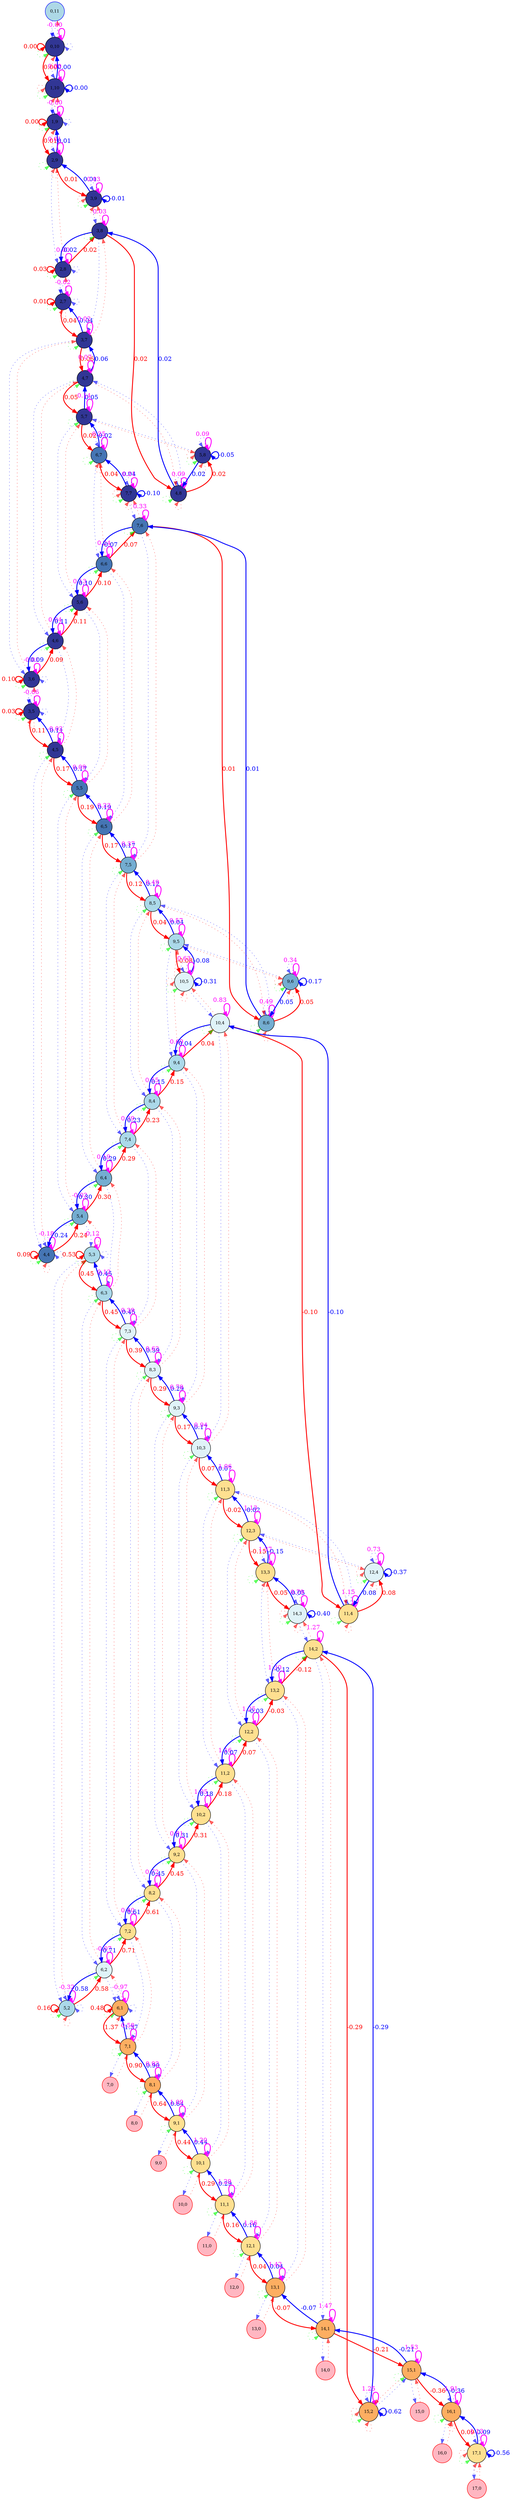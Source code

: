 digraph {
	splines=true
	"0,11" [label="0,11" color=blue fillcolor=lightblue fontsize=10 pos="0,11!" shape=circle style=filled]
	"0,10" [label="0,10" color=black colorscheme=rdylbu10 fillcolor=10 fontsize=10 pos="0,10!" shape=circle style=filled]
	"1,10" [label="1,10" color=black colorscheme=rdylbu10 fillcolor=10 fontsize=10 pos="1,10!" shape=circle style=filled]
	"1,9" [label="1,9" color=black colorscheme=rdylbu10 fillcolor=10 fontsize=10 pos="1,9!" shape=circle style=filled]
	"2,9" [label="2,9" color=black colorscheme=rdylbu10 fillcolor=10 fontsize=10 pos="2,9!" shape=circle style=filled]
	"2,8" [label="2,8" color=black colorscheme=rdylbu10 fillcolor=10 fontsize=10 pos="2,8!" shape=circle style=filled]
	"2,7" [label="2,7" color=black colorscheme=rdylbu10 fillcolor=10 fontsize=10 pos="2,7!" shape=circle style=filled]
	"3,9" [label="3,9" color=black colorscheme=rdylbu10 fillcolor=10 fontsize=10 pos="3,9!" shape=circle style=filled]
	"3,8" [label="3,8" color=black colorscheme=rdylbu10 fillcolor=10 fontsize=10 pos="3,8!" shape=circle style=filled]
	"3,7" [label="3,7" color=black colorscheme=rdylbu10 fillcolor=10 fontsize=10 pos="3,7!" shape=circle style=filled]
	"3,6" [label="3,6" color=black colorscheme=rdylbu10 fillcolor=10 fontsize=10 pos="3,6!" shape=circle style=filled]
	"3,5" [label="3,5" color=black colorscheme=rdylbu10 fillcolor=10 fontsize=10 pos="3,5!" shape=circle style=filled]
	"4,8" [label="4,8" color=black colorscheme=rdylbu10 fillcolor=10 fontsize=10 pos="4,8!" shape=circle style=filled]
	"4,7" [label="4,7" color=black colorscheme=rdylbu10 fillcolor=10 fontsize=10 pos="4,7!" shape=circle style=filled]
	"4,6" [label="4,6" color=black colorscheme=rdylbu10 fillcolor=10 fontsize=10 pos="4,6!" shape=circle style=filled]
	"4,5" [label="4,5" color=black colorscheme=rdylbu10 fillcolor=10 fontsize=10 pos="4,5!" shape=circle style=filled]
	"4,4" [label="4,4" color=black colorscheme=rdylbu10 fillcolor=9 fontsize=10 pos="4,4!" shape=circle style=filled]
	"5,8" [label="5,8" color=black colorscheme=rdylbu10 fillcolor=10 fontsize=10 pos="5,8!" shape=circle style=filled]
	"5,7" [label="5,7" color=black colorscheme=rdylbu10 fillcolor=10 fontsize=10 pos="5,7!" shape=circle style=filled]
	"5,6" [label="5,6" color=black colorscheme=rdylbu10 fillcolor=10 fontsize=10 pos="5,6!" shape=circle style=filled]
	"5,5" [label="5,5" color=black colorscheme=rdylbu10 fillcolor=9 fontsize=10 pos="5,5!" shape=circle style=filled]
	"5,4" [label="5,4" color=black colorscheme=rdylbu10 fillcolor=8 fontsize=10 pos="5,4!" shape=circle style=filled]
	"5,3" [label="5,3" color=black colorscheme=rdylbu10 fillcolor=7 fontsize=10 pos="5,3!" shape=circle style=filled]
	"5,2" [label="5,2" color=black colorscheme=rdylbu10 fillcolor=7 fontsize=10 pos="5,2!" shape=circle style=filled]
	"6,7" [label="6,7" color=black colorscheme=rdylbu10 fillcolor=9 fontsize=10 pos="6,7!" shape=circle style=filled]
	"6,6" [label="6,6" color=black colorscheme=rdylbu10 fillcolor=9 fontsize=10 pos="6,6!" shape=circle style=filled]
	"6,5" [label="6,5" color=black colorscheme=rdylbu10 fillcolor=9 fontsize=10 pos="6,5!" shape=circle style=filled]
	"6,4" [label="6,4" color=black colorscheme=rdylbu10 fillcolor=8 fontsize=10 pos="6,4!" shape=circle style=filled]
	"6,3" [label="6,3" color=black colorscheme=rdylbu10 fillcolor=7 fontsize=10 pos="6,3!" shape=circle style=filled]
	"6,2" [label="6,2" color=black colorscheme=rdylbu10 fillcolor=6 fontsize=10 pos="6,2!" shape=circle style=filled]
	"6,1" [label="6,1" color=black colorscheme=rdylbu10 fillcolor=4 fontsize=10 pos="6,1!" shape=circle style=filled]
	"7,7" [label="7,7" color=black colorscheme=rdylbu10 fillcolor=10 fontsize=10 pos="7,7!" shape=circle style=filled]
	"7,6" [label="7,6" color=black colorscheme=rdylbu10 fillcolor=9 fontsize=10 pos="7,6!" shape=circle style=filled]
	"7,5" [label="7,5" color=black colorscheme=rdylbu10 fillcolor=8 fontsize=10 pos="7,5!" shape=circle style=filled]
	"7,4" [label="7,4" color=black colorscheme=rdylbu10 fillcolor=7 fontsize=10 pos="7,4!" shape=circle style=filled]
	"7,3" [label="7,3" color=black colorscheme=rdylbu10 fillcolor=6 fontsize=10 pos="7,3!" shape=circle style=filled]
	"7,2" [label="7,2" color=black colorscheme=rdylbu10 fillcolor=5 fontsize=10 pos="7,2!" shape=circle style=filled]
	"7,1" [label="7,1" color=black colorscheme=rdylbu10 fillcolor=4 fontsize=10 pos="7,1!" shape=circle style=filled]
	"7,0" [label="7,0" color=red fillcolor=lightpink fontsize=10 pos="7,0!" shape=circle style=filled]
	"8,6" [label="8,6" color=black colorscheme=rdylbu10 fillcolor=8 fontsize=10 pos="8,6!" shape=circle style=filled]
	"8,5" [label="8,5" color=black colorscheme=rdylbu10 fillcolor=7 fontsize=10 pos="8,5!" shape=circle style=filled]
	"8,4" [label="8,4" color=black colorscheme=rdylbu10 fillcolor=7 fontsize=10 pos="8,4!" shape=circle style=filled]
	"8,3" [label="8,3" color=black colorscheme=rdylbu10 fillcolor=6 fontsize=10 pos="8,3!" shape=circle style=filled]
	"8,2" [label="8,2" color=black colorscheme=rdylbu10 fillcolor=5 fontsize=10 pos="8,2!" shape=circle style=filled]
	"8,1" [label="8,1" color=black colorscheme=rdylbu10 fillcolor=4 fontsize=10 pos="8,1!" shape=circle style=filled]
	"8,0" [label="8,0" color=red fillcolor=lightpink fontsize=10 pos="8,0!" shape=circle style=filled]
	"9,6" [label="9,6" color=black colorscheme=rdylbu10 fillcolor=8 fontsize=10 pos="9,6!" shape=circle style=filled]
	"9,5" [label="9,5" color=black colorscheme=rdylbu10 fillcolor=7 fontsize=10 pos="9,5!" shape=circle style=filled]
	"9,4" [label="9,4" color=black colorscheme=rdylbu10 fillcolor=7 fontsize=10 pos="9,4!" shape=circle style=filled]
	"9,3" [label="9,3" color=black colorscheme=rdylbu10 fillcolor=6 fontsize=10 pos="9,3!" shape=circle style=filled]
	"9,2" [label="9,2" color=black colorscheme=rdylbu10 fillcolor=5 fontsize=10 pos="9,2!" shape=circle style=filled]
	"9,1" [label="9,1" color=black colorscheme=rdylbu10 fillcolor=5 fontsize=10 pos="9,1!" shape=circle style=filled]
	"9,0" [label="9,0" color=red fillcolor=lightpink fontsize=10 pos="9,0!" shape=circle style=filled]
	"10,5" [label="10,5" color=black colorscheme=rdylbu10 fillcolor=6 fontsize=10 pos="10,5!" shape=circle style=filled]
	"10,4" [label="10,4" color=black colorscheme=rdylbu10 fillcolor=6 fontsize=10 pos="10,4!" shape=circle style=filled]
	"10,3" [label="10,3" color=black colorscheme=rdylbu10 fillcolor=6 fontsize=10 pos="10,3!" shape=circle style=filled]
	"10,2" [label="10,2" color=black colorscheme=rdylbu10 fillcolor=5 fontsize=10 pos="10,2!" shape=circle style=filled]
	"10,1" [label="10,1" color=black colorscheme=rdylbu10 fillcolor=5 fontsize=10 pos="10,1!" shape=circle style=filled]
	"10,0" [label="10,0" color=red fillcolor=lightpink fontsize=10 pos="10,0!" shape=circle style=filled]
	"11,4" [label="11,4" color=black colorscheme=rdylbu10 fillcolor=5 fontsize=10 pos="11,4!" shape=circle style=filled]
	"11,3" [label="11,3" color=black colorscheme=rdylbu10 fillcolor=5 fontsize=10 pos="11,3!" shape=circle style=filled]
	"11,2" [label="11,2" color=black colorscheme=rdylbu10 fillcolor=5 fontsize=10 pos="11,2!" shape=circle style=filled]
	"11,1" [label="11,1" color=black colorscheme=rdylbu10 fillcolor=5 fontsize=10 pos="11,1!" shape=circle style=filled]
	"11,0" [label="11,0" color=red fillcolor=lightpink fontsize=10 pos="11,0!" shape=circle style=filled]
	"12,4" [label="12,4" color=black colorscheme=rdylbu10 fillcolor=6 fontsize=10 pos="12,4!" shape=circle style=filled]
	"12,3" [label="12,3" color=black colorscheme=rdylbu10 fillcolor=5 fontsize=10 pos="12,3!" shape=circle style=filled]
	"12,2" [label="12,2" color=black colorscheme=rdylbu10 fillcolor=5 fontsize=10 pos="12,2!" shape=circle style=filled]
	"12,1" [label="12,1" color=black colorscheme=rdylbu10 fillcolor=5 fontsize=10 pos="12,1!" shape=circle style=filled]
	"12,0" [label="12,0" color=red fillcolor=lightpink fontsize=10 pos="12,0!" shape=circle style=filled]
	"13,3" [label="13,3" color=black colorscheme=rdylbu10 fillcolor=5 fontsize=10 pos="13,3!" shape=circle style=filled]
	"13,2" [label="13,2" color=black colorscheme=rdylbu10 fillcolor=5 fontsize=10 pos="13,2!" shape=circle style=filled]
	"13,1" [label="13,1" color=black colorscheme=rdylbu10 fillcolor=4 fontsize=10 pos="13,1!" shape=circle style=filled]
	"13,0" [label="13,0" color=red fillcolor=lightpink fontsize=10 pos="13,0!" shape=circle style=filled]
	"14,3" [label="14,3" color=black colorscheme=rdylbu10 fillcolor=6 fontsize=10 pos="14,3!" shape=circle style=filled]
	"14,2" [label="14,2" color=black colorscheme=rdylbu10 fillcolor=5 fontsize=10 pos="14,2!" shape=circle style=filled]
	"14,1" [label="14,1" color=black colorscheme=rdylbu10 fillcolor=4 fontsize=10 pos="14,1!" shape=circle style=filled]
	"14,0" [label="14,0" color=red fillcolor=lightpink fontsize=10 pos="14,0!" shape=circle style=filled]
	"15,2" [label="15,2" color=black colorscheme=rdylbu10 fillcolor=4 fontsize=10 pos="15,2!" shape=circle style=filled]
	"15,1" [label="15,1" color=black colorscheme=rdylbu10 fillcolor=4 fontsize=10 pos="15,1!" shape=circle style=filled]
	"15,0" [label="15,0" color=red fillcolor=lightpink fontsize=10 pos="15,0!" shape=circle style=filled]
	"16,1" [label="16,1" color=black colorscheme=rdylbu10 fillcolor=4 fontsize=10 pos="16,1!" shape=circle style=filled]
	"16,0" [label="16,0" color=red fillcolor=lightpink fontsize=10 pos="16,0!" shape=circle style=filled]
	"17,1" [label="17,1" color=black colorscheme=rdylbu10 fillcolor=5 fontsize=10 pos="17,1!" shape=circle style=filled]
	"17,0" [label="17,0" color=red fillcolor=lightpink fontsize=10 pos="17,0!" shape=circle style=filled]
	"0,11" -> "0,10" [label="" color="#0000ff99" fontcolor="#0000ff99" style=dotted]
	"0,10" -> "0,11" [label="" color="#ff000099" fontcolor="#ff000099" style=dotted]
	"0,10" -> "0,10" [label=-0.00 color="#ff00ff" fontcolor="#ff00ff" headport=ne penwidth=2 style=solid tailport=ne]
	"0,10" -> "0,10" [label="" color="#00ff0099" fontcolor="#00ff0099" headport=sw style=dotted tailport=sw]
	"0,10" -> "1,10" [label=0.00 color="#ff0000" fontcolor="#ff0000" penwidth=2 style=solid]
	"0,10" -> "0,10" [label="" color="#0000ff99" fontcolor="#0000ff99" headport=n style=dotted tailport=n]
	"0,10" -> "0,10" [label="" color="#ff000099" fontcolor="#ff000099" headport=s style=dotted tailport=s]
	"0,10" -> "0,10" [label="" color="#0000ff99" fontcolor="#0000ff99" headport=e style=dotted tailport=e]
	"0,10" -> "0,10" [label=0.00 color="#ff0000" fontcolor="#ff0000" headport=w penwidth=2 style=solid tailport=w]
	"1,10" -> "0,10" [label=0.00 color="#0000ff" fontcolor="#0000ff" penwidth=2 style=solid]
	"1,10" -> "1,10" [label=0.00 color="#ff00ff" fontcolor="#ff00ff" headport=ne penwidth=2 style=solid tailport=ne]
	"1,10" -> "1,10" [label="" color="#00ff0099" fontcolor="#00ff0099" headport=sw style=dotted tailport=sw]
	"1,10" -> "1,9" [label="" color="#0000ff99" fontcolor="#0000ff99" style=dotted]
	"1,10" -> "1,10" [label="" color="#ff000099" fontcolor="#ff000099" headport=s style=dotted tailport=s]
	"1,10" -> "1,10" [label="" color="#0000ff99" fontcolor="#0000ff99" headport=n style=dotted tailport=n]
	"1,10" -> "1,10" [label="" color="#ff000099" fontcolor="#ff000099" headport=w style=dotted tailport=w]
	"1,10" -> "1,10" [label=-0.00 color="#0000ff" fontcolor="#0000ff" headport=e penwidth=2 style=solid tailport=e]
	"1,9" -> "1,10" [label="" color="#ff000099" fontcolor="#ff000099" style=dotted]
	"1,9" -> "1,9" [label=-0.00 color="#ff00ff" fontcolor="#ff00ff" headport=ne penwidth=2 style=solid tailport=ne]
	"1,9" -> "1,9" [label="" color="#00ff0099" fontcolor="#00ff0099" headport=sw style=dotted tailport=sw]
	"1,9" -> "2,9" [label=0.01 color="#ff0000" fontcolor="#ff0000" penwidth=2 style=solid]
	"1,9" -> "1,9" [label="" color="#0000ff99" fontcolor="#0000ff99" headport=n style=dotted tailport=n]
	"1,9" -> "1,9" [label="" color="#ff000099" fontcolor="#ff000099" headport=s style=dotted tailport=s]
	"1,9" -> "1,9" [label="" color="#0000ff99" fontcolor="#0000ff99" headport=e style=dotted tailport=e]
	"1,9" -> "1,9" [label=0.00 color="#ff0000" fontcolor="#ff0000" headport=w penwidth=2 style=solid tailport=w]
	"2,9" -> "1,9" [label=0.01 color="#0000ff" fontcolor="#0000ff" penwidth=2 style=solid]
	"2,9" -> "2,9" [label=0.01 color="#ff00ff" fontcolor="#ff00ff" headport=ne penwidth=2 style=solid tailport=ne]
	"2,9" -> "2,9" [label="" color="#00ff0099" fontcolor="#00ff0099" headport=sw style=dotted tailport=sw]
	"2,9" -> "2,8" [label="" color="#0000ff99" fontcolor="#0000ff99" style=dotted]
	"2,9" -> "3,9" [label=0.01 color="#ff0000" fontcolor="#ff0000" penwidth=2 style=solid]
	"2,9" -> "2,9" [label="" color="#ff000099" fontcolor="#ff000099" headport=s style=dotted tailport=s]
	"2,9" -> "2,9" [label="" color="#0000ff99" fontcolor="#0000ff99" headport=n style=dotted tailport=n]
	"2,8" -> "2,9" [label="" color="#ff000099" fontcolor="#ff000099" style=dotted]
	"2,8" -> "2,8" [label=0.00 color="#ff00ff" fontcolor="#ff00ff" headport=ne penwidth=2 style=solid tailport=ne]
	"2,8" -> "2,8" [label="" color="#00ff0099" fontcolor="#00ff0099" headport=sw style=dotted tailport=sw]
	"2,8" -> "2,7" [label="" color="#0000ff99" fontcolor="#0000ff99" style=dotted]
	"2,8" -> "3,8" [label=0.02 color="#ff0000" fontcolor="#ff0000" penwidth=2 style=solid]
	"2,8" -> "2,8" [label="" color="#0000ff99" fontcolor="#0000ff99" headport=e style=dotted tailport=e]
	"2,8" -> "2,8" [label=0.03 color="#ff0000" fontcolor="#ff0000" headport=w penwidth=2 style=solid tailport=w]
	"2,7" -> "2,8" [label="" color="#ff000099" fontcolor="#ff000099" style=dotted]
	"2,7" -> "2,7" [label=-0.02 color="#ff00ff" fontcolor="#ff00ff" headport=ne penwidth=2 style=solid tailport=ne]
	"2,7" -> "2,7" [label="" color="#00ff0099" fontcolor="#00ff0099" headport=sw style=dotted tailport=sw]
	"2,7" -> "3,7" [label=0.04 color="#ff0000" fontcolor="#ff0000" penwidth=2 style=solid]
	"2,7" -> "2,7" [label="" color="#0000ff99" fontcolor="#0000ff99" headport=n style=dotted tailport=n]
	"2,7" -> "2,7" [label="" color="#ff000099" fontcolor="#ff000099" headport=s style=dotted tailport=s]
	"2,7" -> "2,7" [label="" color="#0000ff99" fontcolor="#0000ff99" headport=e style=dotted tailport=e]
	"2,7" -> "2,7" [label=0.01 color="#ff0000" fontcolor="#ff0000" headport=w penwidth=2 style=solid tailport=w]
	"3,9" -> "2,9" [label=0.01 color="#0000ff" fontcolor="#0000ff" penwidth=2 style=solid]
	"3,9" -> "3,9" [label=0.03 color="#ff00ff" fontcolor="#ff00ff" headport=ne penwidth=2 style=solid tailport=ne]
	"3,9" -> "3,9" [label="" color="#00ff0099" fontcolor="#00ff0099" headport=sw style=dotted tailport=sw]
	"3,9" -> "3,8" [label="" color="#0000ff99" fontcolor="#0000ff99" style=dotted]
	"3,9" -> "3,9" [label="" color="#ff000099" fontcolor="#ff000099" headport=s style=dotted tailport=s]
	"3,9" -> "3,9" [label="" color="#0000ff99" fontcolor="#0000ff99" headport=n style=dotted tailport=n]
	"3,9" -> "3,9" [label="" color="#ff000099" fontcolor="#ff000099" headport=w style=dotted tailport=w]
	"3,9" -> "3,9" [label=-0.01 color="#0000ff" fontcolor="#0000ff" headport=e penwidth=2 style=solid tailport=e]
	"3,8" -> "2,8" [label=0.02 color="#0000ff" fontcolor="#0000ff" penwidth=2 style=solid]
	"3,8" -> "3,9" [label="" color="#ff000099" fontcolor="#ff000099" style=dotted]
	"3,8" -> "3,8" [label=0.03 color="#ff00ff" fontcolor="#ff00ff" headport=ne penwidth=2 style=solid tailport=ne]
	"3,8" -> "3,8" [label="" color="#00ff0099" fontcolor="#00ff0099" headport=sw style=dotted tailport=sw]
	"3,8" -> "3,7" [label="" color="#0000ff99" fontcolor="#0000ff99" style=dotted]
	"3,8" -> "4,8" [label=0.02 color="#ff0000" fontcolor="#ff0000" penwidth=2 style=solid]
	"3,7" -> "2,7" [label=0.04 color="#0000ff" fontcolor="#0000ff" penwidth=2 style=solid]
	"3,7" -> "3,8" [label="" color="#ff000099" fontcolor="#ff000099" style=dotted]
	"3,7" -> "3,7" [label=0.02 color="#ff00ff" fontcolor="#ff00ff" headport=ne penwidth=2 style=solid tailport=ne]
	"3,7" -> "3,7" [label="" color="#00ff0099" fontcolor="#00ff0099" headport=sw style=dotted tailport=sw]
	"3,7" -> "3,6" [label="" color="#0000ff99" fontcolor="#0000ff99" style=dotted]
	"3,7" -> "4,7" [label=0.06 color="#ff0000" fontcolor="#ff0000" penwidth=2 style=solid]
	"3,6" -> "3,7" [label="" color="#ff000099" fontcolor="#ff000099" style=dotted]
	"3,6" -> "3,6" [label=-0.01 color="#ff00ff" fontcolor="#ff00ff" headport=ne penwidth=2 style=solid tailport=ne]
	"3,6" -> "3,6" [label="" color="#00ff0099" fontcolor="#00ff0099" headport=sw style=dotted tailport=sw]
	"3,6" -> "3,5" [label="" color="#0000ff99" fontcolor="#0000ff99" style=dotted]
	"3,6" -> "4,6" [label=0.09 color="#ff0000" fontcolor="#ff0000" penwidth=2 style=solid]
	"3,6" -> "3,6" [label="" color="#0000ff99" fontcolor="#0000ff99" headport=e style=dotted tailport=e]
	"3,6" -> "3,6" [label=0.10 color="#ff0000" fontcolor="#ff0000" headport=w penwidth=2 style=solid tailport=w]
	"3,5" -> "3,6" [label="" color="#ff000099" fontcolor="#ff000099" style=dotted]
	"3,5" -> "3,5" [label=-0.06 color="#ff00ff" fontcolor="#ff00ff" headport=ne penwidth=2 style=solid tailport=ne]
	"3,5" -> "3,5" [label="" color="#00ff0099" fontcolor="#00ff0099" headport=sw style=dotted tailport=sw]
	"3,5" -> "4,5" [label=0.11 color="#ff0000" fontcolor="#ff0000" penwidth=2 style=solid]
	"3,5" -> "3,5" [label="" color="#0000ff99" fontcolor="#0000ff99" headport=n style=dotted tailport=n]
	"3,5" -> "3,5" [label="" color="#ff000099" fontcolor="#ff000099" headport=s style=dotted tailport=s]
	"3,5" -> "3,5" [label="" color="#0000ff99" fontcolor="#0000ff99" headport=e style=dotted tailport=e]
	"3,5" -> "3,5" [label=0.03 color="#ff0000" fontcolor="#ff0000" headport=w penwidth=2 style=solid tailport=w]
	"4,8" -> "3,8" [label=0.02 color="#0000ff" fontcolor="#0000ff" penwidth=2 style=solid]
	"4,8" -> "4,8" [label=0.09 color="#ff00ff" fontcolor="#ff00ff" headport=ne penwidth=2 style=solid tailport=ne]
	"4,8" -> "4,8" [label="" color="#00ff0099" fontcolor="#00ff0099" headport=sw style=dotted tailport=sw]
	"4,8" -> "4,7" [label="" color="#0000ff99" fontcolor="#0000ff99" style=dotted]
	"4,8" -> "5,8" [label=0.02 color="#ff0000" fontcolor="#ff0000" penwidth=2 style=solid]
	"4,8" -> "4,8" [label="" color="#ff000099" fontcolor="#ff000099" headport=s style=dotted tailport=s]
	"4,8" -> "4,8" [label="" color="#0000ff99" fontcolor="#0000ff99" headport=n style=dotted tailport=n]
	"4,7" -> "3,7" [label=0.06 color="#0000ff" fontcolor="#0000ff" penwidth=2 style=solid]
	"4,7" -> "4,8" [label="" color="#ff000099" fontcolor="#ff000099" style=dotted]
	"4,7" -> "4,7" [label=0.07 color="#ff00ff" fontcolor="#ff00ff" headport=ne penwidth=2 style=solid tailport=ne]
	"4,7" -> "4,7" [label="" color="#00ff0099" fontcolor="#00ff0099" headport=sw style=dotted tailport=sw]
	"4,7" -> "4,6" [label="" color="#0000ff99" fontcolor="#0000ff99" style=dotted]
	"4,7" -> "5,7" [label=0.05 color="#ff0000" fontcolor="#ff0000" penwidth=2 style=solid]
	"4,6" -> "3,6" [label=0.09 color="#0000ff" fontcolor="#0000ff" penwidth=2 style=solid]
	"4,6" -> "4,7" [label="" color="#ff000099" fontcolor="#ff000099" style=dotted]
	"4,6" -> "4,6" [label=0.04 color="#ff00ff" fontcolor="#ff00ff" headport=ne penwidth=2 style=solid tailport=ne]
	"4,6" -> "4,6" [label="" color="#00ff0099" fontcolor="#00ff0099" headport=sw style=dotted tailport=sw]
	"4,6" -> "4,5" [label="" color="#0000ff99" fontcolor="#0000ff99" style=dotted]
	"4,6" -> "5,6" [label=0.11 color="#ff0000" fontcolor="#ff0000" penwidth=2 style=solid]
	"4,5" -> "3,5" [label=0.11 color="#0000ff" fontcolor="#0000ff" penwidth=2 style=solid]
	"4,5" -> "4,6" [label="" color="#ff000099" fontcolor="#ff000099" style=dotted]
	"4,5" -> "4,5" [label=-0.02 color="#ff00ff" fontcolor="#ff00ff" headport=ne penwidth=2 style=solid tailport=ne]
	"4,5" -> "4,5" [label="" color="#00ff0099" fontcolor="#00ff0099" headport=sw style=dotted tailport=sw]
	"4,5" -> "4,4" [label="" color="#0000ff99" fontcolor="#0000ff99" style=dotted]
	"4,5" -> "5,5" [label=0.17 color="#ff0000" fontcolor="#ff0000" penwidth=2 style=solid]
	"4,4" -> "4,5" [label="" color="#ff000099" fontcolor="#ff000099" style=dotted]
	"4,4" -> "4,4" [label=-0.18 color="#ff00ff" fontcolor="#ff00ff" headport=ne penwidth=2 style=solid tailport=ne]
	"4,4" -> "4,4" [label="" color="#00ff0099" fontcolor="#00ff0099" headport=sw style=dotted tailport=sw]
	"4,4" -> "5,4" [label=0.24 color="#ff0000" fontcolor="#ff0000" penwidth=2 style=solid]
	"4,4" -> "4,4" [label="" color="#0000ff99" fontcolor="#0000ff99" headport=n style=dotted tailport=n]
	"4,4" -> "4,4" [label="" color="#ff000099" fontcolor="#ff000099" headport=s style=dotted tailport=s]
	"4,4" -> "4,4" [label="" color="#0000ff99" fontcolor="#0000ff99" headport=e style=dotted tailport=e]
	"4,4" -> "4,4" [label=0.09 color="#ff0000" fontcolor="#ff0000" headport=w penwidth=2 style=solid tailport=w]
	"5,8" -> "4,8" [label=0.02 color="#0000ff" fontcolor="#0000ff" penwidth=2 style=solid]
	"5,8" -> "5,8" [label=0.09 color="#ff00ff" fontcolor="#ff00ff" headport=ne penwidth=2 style=solid tailport=ne]
	"5,8" -> "5,8" [label="" color="#00ff0099" fontcolor="#00ff0099" headport=sw style=dotted tailport=sw]
	"5,8" -> "5,7" [label="" color="#0000ff99" fontcolor="#0000ff99" style=dotted]
	"5,8" -> "5,8" [label="" color="#ff000099" fontcolor="#ff000099" headport=s style=dotted tailport=s]
	"5,8" -> "5,8" [label="" color="#0000ff99" fontcolor="#0000ff99" headport=n style=dotted tailport=n]
	"5,8" -> "5,8" [label="" color="#ff000099" fontcolor="#ff000099" headport=w style=dotted tailport=w]
	"5,8" -> "5,8" [label=-0.05 color="#0000ff" fontcolor="#0000ff" headport=e penwidth=2 style=solid tailport=e]
	"5,7" -> "4,7" [label=0.05 color="#0000ff" fontcolor="#0000ff" penwidth=2 style=solid]
	"5,7" -> "5,8" [label="" color="#ff000099" fontcolor="#ff000099" style=dotted]
	"5,7" -> "5,7" [label=0.14 color="#ff00ff" fontcolor="#ff00ff" headport=ne penwidth=2 style=solid tailport=ne]
	"5,7" -> "5,7" [label="" color="#00ff0099" fontcolor="#00ff0099" headport=sw style=dotted tailport=sw]
	"5,7" -> "5,6" [label="" color="#0000ff99" fontcolor="#0000ff99" style=dotted]
	"5,7" -> "6,7" [label=0.02 color="#ff0000" fontcolor="#ff0000" penwidth=2 style=solid]
	"5,6" -> "4,6" [label=0.11 color="#0000ff" fontcolor="#0000ff" penwidth=2 style=solid]
	"5,6" -> "5,7" [label="" color="#ff000099" fontcolor="#ff000099" style=dotted]
	"5,6" -> "5,6" [label=0.13 color="#ff00ff" fontcolor="#ff00ff" headport=ne penwidth=2 style=solid tailport=ne]
	"5,6" -> "5,6" [label="" color="#00ff0099" fontcolor="#00ff0099" headport=sw style=dotted tailport=sw]
	"5,6" -> "5,5" [label="" color="#0000ff99" fontcolor="#0000ff99" style=dotted]
	"5,6" -> "6,6" [label=0.10 color="#ff0000" fontcolor="#ff0000" penwidth=2 style=solid]
	"5,5" -> "4,5" [label=0.17 color="#0000ff" fontcolor="#0000ff" penwidth=2 style=solid]
	"5,5" -> "5,6" [label="" color="#ff000099" fontcolor="#ff000099" style=dotted]
	"5,5" -> "5,5" [label=0.09 color="#ff00ff" fontcolor="#ff00ff" headport=ne penwidth=2 style=solid tailport=ne]
	"5,5" -> "5,5" [label="" color="#00ff0099" fontcolor="#00ff0099" headport=sw style=dotted tailport=sw]
	"5,5" -> "5,4" [label="" color="#0000ff99" fontcolor="#0000ff99" style=dotted]
	"5,5" -> "6,5" [label=0.19 color="#ff0000" fontcolor="#ff0000" penwidth=2 style=solid]
	"5,4" -> "4,4" [label=0.24 color="#0000ff" fontcolor="#0000ff" penwidth=2 style=solid]
	"5,4" -> "5,5" [label="" color="#ff000099" fontcolor="#ff000099" style=dotted]
	"5,4" -> "5,4" [label=-0.02 color="#ff00ff" fontcolor="#ff00ff" headport=ne penwidth=2 style=solid tailport=ne]
	"5,4" -> "5,4" [label="" color="#00ff0099" fontcolor="#00ff0099" headport=sw style=dotted tailport=sw]
	"5,4" -> "5,3" [label="" color="#0000ff99" fontcolor="#0000ff99" style=dotted]
	"5,4" -> "6,4" [label=0.30 color="#ff0000" fontcolor="#ff0000" penwidth=2 style=solid]
	"5,3" -> "5,4" [label="" color="#ff000099" fontcolor="#ff000099" style=dotted]
	"5,3" -> "5,3" [label=-0.12 color="#ff00ff" fontcolor="#ff00ff" headport=ne penwidth=2 style=solid tailport=ne]
	"5,3" -> "5,3" [label="" color="#00ff0099" fontcolor="#00ff0099" headport=sw style=dotted tailport=sw]
	"5,3" -> "5,2" [label="" color="#0000ff99" fontcolor="#0000ff99" style=dotted]
	"5,3" -> "6,3" [label=0.45 color="#ff0000" fontcolor="#ff0000" penwidth=2 style=solid]
	"5,3" -> "5,3" [label="" color="#0000ff99" fontcolor="#0000ff99" headport=e style=dotted tailport=e]
	"5,3" -> "5,3" [label=0.53 color="#ff0000" fontcolor="#ff0000" headport=w penwidth=2 style=solid tailport=w]
	"5,2" -> "5,3" [label="" color="#ff000099" fontcolor="#ff000099" style=dotted]
	"5,2" -> "5,2" [label=-0.32 color="#ff00ff" fontcolor="#ff00ff" headport=ne penwidth=2 style=solid tailport=ne]
	"5,2" -> "5,2" [label="" color="#00ff0099" fontcolor="#00ff0099" headport=sw style=dotted tailport=sw]
	"5,2" -> "6,2" [label=0.58 color="#ff0000" fontcolor="#ff0000" penwidth=2 style=solid]
	"5,2" -> "5,2" [label="" color="#0000ff99" fontcolor="#0000ff99" headport=n style=dotted tailport=n]
	"5,2" -> "5,2" [label="" color="#ff000099" fontcolor="#ff000099" headport=s style=dotted tailport=s]
	"5,2" -> "5,2" [label="" color="#0000ff99" fontcolor="#0000ff99" headport=e style=dotted tailport=e]
	"5,2" -> "5,2" [label=0.16 color="#ff0000" fontcolor="#ff0000" headport=w penwidth=2 style=solid tailport=w]
	"6,7" -> "5,7" [label=0.02 color="#0000ff" fontcolor="#0000ff" penwidth=2 style=solid]
	"6,7" -> "6,7" [label=0.25 color="#ff00ff" fontcolor="#ff00ff" headport=ne penwidth=2 style=solid tailport=ne]
	"6,7" -> "6,7" [label="" color="#00ff0099" fontcolor="#00ff0099" headport=sw style=dotted tailport=sw]
	"6,7" -> "6,6" [label="" color="#0000ff99" fontcolor="#0000ff99" style=dotted]
	"6,7" -> "7,7" [label=0.04 color="#ff0000" fontcolor="#ff0000" penwidth=2 style=solid]
	"6,7" -> "6,7" [label="" color="#ff000099" fontcolor="#ff000099" headport=s style=dotted tailport=s]
	"6,7" -> "6,7" [label="" color="#0000ff99" fontcolor="#0000ff99" headport=n style=dotted tailport=n]
	"6,6" -> "5,6" [label=0.10 color="#0000ff" fontcolor="#0000ff" penwidth=2 style=solid]
	"6,6" -> "6,7" [label="" color="#ff000099" fontcolor="#ff000099" style=dotted]
	"6,6" -> "6,6" [label=0.24 color="#ff00ff" fontcolor="#ff00ff" headport=ne penwidth=2 style=solid tailport=ne]
	"6,6" -> "6,6" [label="" color="#00ff0099" fontcolor="#00ff0099" headport=sw style=dotted tailport=sw]
	"6,6" -> "6,5" [label="" color="#0000ff99" fontcolor="#0000ff99" style=dotted]
	"6,6" -> "7,6" [label=0.07 color="#ff0000" fontcolor="#ff0000" penwidth=2 style=solid]
	"6,5" -> "5,5" [label=0.19 color="#0000ff" fontcolor="#0000ff" penwidth=2 style=solid]
	"6,5" -> "6,6" [label="" color="#ff000099" fontcolor="#ff000099" style=dotted]
	"6,5" -> "6,5" [label=0.23 color="#ff00ff" fontcolor="#ff00ff" headport=ne penwidth=2 style=solid tailport=ne]
	"6,5" -> "6,5" [label="" color="#00ff0099" fontcolor="#00ff0099" headport=sw style=dotted tailport=sw]
	"6,5" -> "6,4" [label="" color="#0000ff99" fontcolor="#0000ff99" style=dotted]
	"6,5" -> "7,5" [label=0.17 color="#ff0000" fontcolor="#ff0000" penwidth=2 style=solid]
	"6,4" -> "5,4" [label=0.30 color="#0000ff" fontcolor="#0000ff" penwidth=2 style=solid]
	"6,4" -> "6,5" [label="" color="#ff000099" fontcolor="#ff000099" style=dotted]
	"6,4" -> "6,4" [label=0.19 color="#ff00ff" fontcolor="#ff00ff" headport=ne penwidth=2 style=solid tailport=ne]
	"6,4" -> "6,4" [label="" color="#00ff0099" fontcolor="#00ff0099" headport=sw style=dotted tailport=sw]
	"6,4" -> "6,3" [label="" color="#0000ff99" fontcolor="#0000ff99" style=dotted]
	"6,4" -> "7,4" [label=0.29 color="#ff0000" fontcolor="#ff0000" penwidth=2 style=solid]
	"6,3" -> "5,3" [label=0.45 color="#0000ff" fontcolor="#0000ff" penwidth=2 style=solid]
	"6,3" -> "6,4" [label="" color="#ff000099" fontcolor="#ff000099" style=dotted]
	"6,3" -> "6,3" [label=0.12 color="#ff00ff" fontcolor="#ff00ff" headport=ne penwidth=2 style=solid tailport=ne]
	"6,3" -> "6,3" [label="" color="#00ff0099" fontcolor="#00ff0099" headport=sw style=dotted tailport=sw]
	"6,3" -> "6,2" [label="" color="#0000ff99" fontcolor="#0000ff99" style=dotted]
	"6,3" -> "7,3" [label=0.45 color="#ff0000" fontcolor="#ff0000" penwidth=2 style=solid]
	"6,2" -> "5,2" [label=0.58 color="#0000ff" fontcolor="#0000ff" penwidth=2 style=solid]
	"6,2" -> "6,3" [label="" color="#ff000099" fontcolor="#ff000099" style=dotted]
	"6,2" -> "6,2" [label=-0.07 color="#ff00ff" fontcolor="#ff00ff" headport=ne penwidth=2 style=solid tailport=ne]
	"6,2" -> "6,2" [label="" color="#00ff0099" fontcolor="#00ff0099" headport=sw style=dotted tailport=sw]
	"6,2" -> "6,1" [label="" color="#0000ff99" fontcolor="#0000ff99" style=dotted]
	"6,2" -> "7,2" [label=0.71 color="#ff0000" fontcolor="#ff0000" penwidth=2 style=solid]
	"6,1" -> "6,2" [label="" color="#ff000099" fontcolor="#ff000099" style=dotted]
	"6,1" -> "6,1" [label=-0.97 color="#ff00ff" fontcolor="#ff00ff" headport=ne penwidth=2 style=solid tailport=ne]
	"6,1" -> "6,1" [label="" color="#00ff0099" fontcolor="#00ff0099" headport=sw style=dotted tailport=sw]
	"6,1" -> "7,1" [label=1.37 color="#ff0000" fontcolor="#ff0000" penwidth=2 style=solid]
	"6,1" -> "6,1" [label="" color="#0000ff99" fontcolor="#0000ff99" headport=n style=dotted tailport=n]
	"6,1" -> "6,1" [label="" color="#ff000099" fontcolor="#ff000099" headport=s style=dotted tailport=s]
	"6,1" -> "6,1" [label="" color="#0000ff99" fontcolor="#0000ff99" headport=e style=dotted tailport=e]
	"6,1" -> "6,1" [label=0.48 color="#ff0000" fontcolor="#ff0000" headport=w penwidth=2 style=solid tailport=w]
	"7,7" -> "6,7" [label=0.04 color="#0000ff" fontcolor="#0000ff" penwidth=2 style=solid]
	"7,7" -> "7,7" [label=0.21 color="#ff00ff" fontcolor="#ff00ff" headport=ne penwidth=2 style=solid tailport=ne]
	"7,7" -> "7,7" [label="" color="#00ff0099" fontcolor="#00ff0099" headport=sw style=dotted tailport=sw]
	"7,7" -> "7,6" [label="" color="#0000ff99" fontcolor="#0000ff99" style=dotted]
	"7,7" -> "7,7" [label="" color="#ff000099" fontcolor="#ff000099" headport=s style=dotted tailport=s]
	"7,7" -> "7,7" [label="" color="#0000ff99" fontcolor="#0000ff99" headport=n style=dotted tailport=n]
	"7,7" -> "7,7" [label="" color="#ff000099" fontcolor="#ff000099" headport=w style=dotted tailport=w]
	"7,7" -> "7,7" [label=-0.10 color="#0000ff" fontcolor="#0000ff" headport=e penwidth=2 style=solid tailport=e]
	"7,6" -> "6,6" [label=0.07 color="#0000ff" fontcolor="#0000ff" penwidth=2 style=solid]
	"7,6" -> "7,7" [label="" color="#ff000099" fontcolor="#ff000099" style=dotted]
	"7,6" -> "7,6" [label=0.33 color="#ff00ff" fontcolor="#ff00ff" headport=ne penwidth=2 style=solid tailport=ne]
	"7,6" -> "7,6" [label="" color="#00ff0099" fontcolor="#00ff0099" headport=sw style=dotted tailport=sw]
	"7,6" -> "7,5" [label="" color="#0000ff99" fontcolor="#0000ff99" style=dotted]
	"7,6" -> "8,6" [label=0.01 color="#ff0000" fontcolor="#ff0000" penwidth=2 style=solid]
	"7,5" -> "6,5" [label=0.17 color="#0000ff" fontcolor="#0000ff" penwidth=2 style=solid]
	"7,5" -> "7,6" [label="" color="#ff000099" fontcolor="#ff000099" style=dotted]
	"7,5" -> "7,5" [label=0.37 color="#ff00ff" fontcolor="#ff00ff" headport=ne penwidth=2 style=solid tailport=ne]
	"7,5" -> "7,5" [label="" color="#00ff0099" fontcolor="#00ff0099" headport=sw style=dotted tailport=sw]
	"7,5" -> "7,4" [label="" color="#0000ff99" fontcolor="#0000ff99" style=dotted]
	"7,5" -> "8,5" [label=0.12 color="#ff0000" fontcolor="#ff0000" penwidth=2 style=solid]
	"7,4" -> "6,4" [label=0.29 color="#0000ff" fontcolor="#0000ff" penwidth=2 style=solid]
	"7,4" -> "7,5" [label="" color="#ff000099" fontcolor="#ff000099" style=dotted]
	"7,4" -> "7,4" [label=0.39 color="#ff00ff" fontcolor="#ff00ff" headport=ne penwidth=2 style=solid tailport=ne]
	"7,4" -> "7,4" [label="" color="#00ff0099" fontcolor="#00ff0099" headport=sw style=dotted tailport=sw]
	"7,4" -> "7,3" [label="" color="#0000ff99" fontcolor="#0000ff99" style=dotted]
	"7,4" -> "8,4" [label=0.23 color="#ff0000" fontcolor="#ff0000" penwidth=2 style=solid]
	"7,3" -> "6,3" [label=0.45 color="#0000ff" fontcolor="#0000ff" penwidth=2 style=solid]
	"7,3" -> "7,4" [label="" color="#ff000099" fontcolor="#ff000099" style=dotted]
	"7,3" -> "7,3" [label=0.39 color="#ff00ff" fontcolor="#ff00ff" headport=ne penwidth=2 style=solid tailport=ne]
	"7,3" -> "7,3" [label="" color="#00ff0099" fontcolor="#00ff0099" headport=sw style=dotted tailport=sw]
	"7,3" -> "7,2" [label="" color="#0000ff99" fontcolor="#0000ff99" style=dotted]
	"7,3" -> "8,3" [label=0.39 color="#ff0000" fontcolor="#ff0000" penwidth=2 style=solid]
	"7,2" -> "6,2" [label=0.71 color="#0000ff" fontcolor="#0000ff" penwidth=2 style=solid]
	"7,2" -> "7,3" [label="" color="#ff000099" fontcolor="#ff000099" style=dotted]
	"7,2" -> "7,2" [label=0.40 color="#ff00ff" fontcolor="#ff00ff" headport=ne penwidth=2 style=solid tailport=ne]
	"7,2" -> "7,2" [label="" color="#00ff0099" fontcolor="#00ff0099" headport=sw style=dotted tailport=sw]
	"7,2" -> "7,1" [label="" color="#0000ff99" fontcolor="#0000ff99" style=dotted]
	"7,2" -> "8,2" [label=0.61 color="#ff0000" fontcolor="#ff0000" penwidth=2 style=solid]
	"7,1" -> "6,1" [label=1.37 color="#0000ff" fontcolor="#0000ff" penwidth=2 style=solid]
	"7,1" -> "7,2" [label="" color="#ff000099" fontcolor="#ff000099" style=dotted]
	"7,1" -> "7,1" [label=0.58 color="#ff00ff" fontcolor="#ff00ff" headport=ne penwidth=2 style=solid tailport=ne]
	"7,1" -> "7,1" [label="" color="#00ff0099" fontcolor="#00ff0099" headport=sw style=dotted tailport=sw]
	"7,1" -> "7,0" [label="" color="#0000ff99" fontcolor="#0000ff99" style=dotted]
	"7,1" -> "8,1" [label=0.90 color="#ff0000" fontcolor="#ff0000" penwidth=2 style=solid]
	"7,0" -> "7,1" [label="" color="#ff000099" fontcolor="#ff000099" style=dotted]
	"8,6" -> "7,6" [label=0.01 color="#0000ff" fontcolor="#0000ff" penwidth=2 style=solid]
	"8,6" -> "8,6" [label=0.49 color="#ff00ff" fontcolor="#ff00ff" headport=ne penwidth=2 style=solid tailport=ne]
	"8,6" -> "8,6" [label="" color="#00ff0099" fontcolor="#00ff0099" headport=sw style=dotted tailport=sw]
	"8,6" -> "8,5" [label="" color="#0000ff99" fontcolor="#0000ff99" style=dotted]
	"8,6" -> "9,6" [label=0.05 color="#ff0000" fontcolor="#ff0000" penwidth=2 style=solid]
	"8,6" -> "8,6" [label="" color="#ff000099" fontcolor="#ff000099" headport=s style=dotted tailport=s]
	"8,6" -> "8,6" [label="" color="#0000ff99" fontcolor="#0000ff99" headport=n style=dotted tailport=n]
	"8,5" -> "7,5" [label=0.12 color="#0000ff" fontcolor="#0000ff" penwidth=2 style=solid]
	"8,5" -> "8,6" [label="" color="#ff000099" fontcolor="#ff000099" style=dotted]
	"8,5" -> "8,5" [label=0.49 color="#ff00ff" fontcolor="#ff00ff" headport=ne penwidth=2 style=solid tailport=ne]
	"8,5" -> "8,5" [label="" color="#00ff0099" fontcolor="#00ff0099" headport=sw style=dotted tailport=sw]
	"8,5" -> "8,4" [label="" color="#0000ff99" fontcolor="#0000ff99" style=dotted]
	"8,5" -> "9,5" [label=0.04 color="#ff0000" fontcolor="#ff0000" penwidth=2 style=solid]
	"8,4" -> "7,4" [label=0.23 color="#0000ff" fontcolor="#0000ff" penwidth=2 style=solid]
	"8,4" -> "8,5" [label="" color="#ff000099" fontcolor="#ff000099" style=dotted]
	"8,4" -> "8,4" [label=0.55 color="#ff00ff" fontcolor="#ff00ff" headport=ne penwidth=2 style=solid tailport=ne]
	"8,4" -> "8,4" [label="" color="#00ff0099" fontcolor="#00ff0099" headport=sw style=dotted tailport=sw]
	"8,4" -> "8,3" [label="" color="#0000ff99" fontcolor="#0000ff99" style=dotted]
	"8,4" -> "9,4" [label=0.15 color="#ff0000" fontcolor="#ff0000" penwidth=2 style=solid]
	"8,3" -> "7,3" [label=0.39 color="#0000ff" fontcolor="#0000ff" penwidth=2 style=solid]
	"8,3" -> "8,4" [label="" color="#ff000099" fontcolor="#ff000099" style=dotted]
	"8,3" -> "8,3" [label=0.62 color="#ff00ff" fontcolor="#ff00ff" headport=ne penwidth=2 style=solid tailport=ne]
	"8,3" -> "8,3" [label="" color="#00ff0099" fontcolor="#00ff0099" headport=sw style=dotted tailport=sw]
	"8,3" -> "8,2" [label="" color="#0000ff99" fontcolor="#0000ff99" style=dotted]
	"8,3" -> "9,3" [label=0.29 color="#ff0000" fontcolor="#ff0000" penwidth=2 style=solid]
	"8,2" -> "7,2" [label=0.61 color="#0000ff" fontcolor="#0000ff" penwidth=2 style=solid]
	"8,2" -> "8,3" [label="" color="#ff000099" fontcolor="#ff000099" style=dotted]
	"8,2" -> "8,2" [label=0.72 color="#ff00ff" fontcolor="#ff00ff" headport=ne penwidth=2 style=solid tailport=ne]
	"8,2" -> "8,2" [label="" color="#00ff0099" fontcolor="#00ff0099" headport=sw style=dotted tailport=sw]
	"8,2" -> "8,1" [label="" color="#0000ff99" fontcolor="#0000ff99" style=dotted]
	"8,2" -> "9,2" [label=0.45 color="#ff0000" fontcolor="#ff0000" penwidth=2 style=solid]
	"8,1" -> "7,1" [label=0.90 color="#0000ff" fontcolor="#0000ff" penwidth=2 style=solid]
	"8,1" -> "8,2" [label="" color="#ff000099" fontcolor="#ff000099" style=dotted]
	"8,1" -> "8,1" [label=0.92 color="#ff00ff" fontcolor="#ff00ff" headport=ne penwidth=2 style=solid tailport=ne]
	"8,1" -> "8,1" [label="" color="#00ff0099" fontcolor="#00ff0099" headport=sw style=dotted tailport=sw]
	"8,1" -> "8,0" [label="" color="#0000ff99" fontcolor="#0000ff99" style=dotted]
	"8,1" -> "9,1" [label=0.64 color="#ff0000" fontcolor="#ff0000" penwidth=2 style=solid]
	"8,0" -> "8,1" [label="" color="#ff000099" fontcolor="#ff000099" style=dotted]
	"9,6" -> "8,6" [label=0.05 color="#0000ff" fontcolor="#0000ff" penwidth=2 style=solid]
	"9,6" -> "9,6" [label=0.34 color="#ff00ff" fontcolor="#ff00ff" headport=ne penwidth=2 style=solid tailport=ne]
	"9,6" -> "9,6" [label="" color="#00ff0099" fontcolor="#00ff0099" headport=sw style=dotted tailport=sw]
	"9,6" -> "9,5" [label="" color="#0000ff99" fontcolor="#0000ff99" style=dotted]
	"9,6" -> "9,6" [label="" color="#ff000099" fontcolor="#ff000099" headport=s style=dotted tailport=s]
	"9,6" -> "9,6" [label="" color="#0000ff99" fontcolor="#0000ff99" headport=n style=dotted tailport=n]
	"9,6" -> "9,6" [label="" color="#ff000099" fontcolor="#ff000099" headport=w style=dotted tailport=w]
	"9,6" -> "9,6" [label=-0.17 color="#0000ff" fontcolor="#0000ff" headport=e penwidth=2 style=solid tailport=e]
	"9,5" -> "8,5" [label=0.04 color="#0000ff" fontcolor="#0000ff" penwidth=2 style=solid]
	"9,5" -> "9,6" [label="" color="#ff000099" fontcolor="#ff000099" style=dotted]
	"9,5" -> "9,5" [label=0.57 color="#ff00ff" fontcolor="#ff00ff" headport=ne penwidth=2 style=solid tailport=ne]
	"9,5" -> "9,5" [label="" color="#00ff0099" fontcolor="#00ff0099" headport=sw style=dotted tailport=sw]
	"9,5" -> "9,4" [label="" color="#0000ff99" fontcolor="#0000ff99" style=dotted]
	"9,5" -> "10,5" [label=-0.08 color="#ff0000" fontcolor="#ff0000" penwidth=2 style=solid]
	"9,4" -> "8,4" [label=0.15 color="#0000ff" fontcolor="#0000ff" penwidth=2 style=solid]
	"9,4" -> "9,5" [label="" color="#ff000099" fontcolor="#ff000099" style=dotted]
	"9,4" -> "9,4" [label=0.69 color="#ff00ff" fontcolor="#ff00ff" headport=ne penwidth=2 style=solid tailport=ne]
	"9,4" -> "9,4" [label="" color="#00ff0099" fontcolor="#00ff0099" headport=sw style=dotted tailport=sw]
	"9,4" -> "9,3" [label="" color="#0000ff99" fontcolor="#0000ff99" style=dotted]
	"9,4" -> "10,4" [label=0.04 color="#ff0000" fontcolor="#ff0000" penwidth=2 style=solid]
	"9,3" -> "8,3" [label=0.29 color="#0000ff" fontcolor="#0000ff" penwidth=2 style=solid]
	"9,3" -> "9,4" [label="" color="#ff000099" fontcolor="#ff000099" style=dotted]
	"9,3" -> "9,3" [label=0.79 color="#ff00ff" fontcolor="#ff00ff" headport=ne penwidth=2 style=solid tailport=ne]
	"9,3" -> "9,3" [label="" color="#00ff0099" fontcolor="#00ff0099" headport=sw style=dotted tailport=sw]
	"9,3" -> "9,2" [label="" color="#0000ff99" fontcolor="#0000ff99" style=dotted]
	"9,3" -> "10,3" [label=0.17 color="#ff0000" fontcolor="#ff0000" penwidth=2 style=solid]
	"9,2" -> "8,2" [label=0.45 color="#0000ff" fontcolor="#0000ff" penwidth=2 style=solid]
	"9,2" -> "9,3" [label="" color="#ff000099" fontcolor="#ff000099" style=dotted]
	"9,2" -> "9,2" [label=0.91 color="#ff00ff" fontcolor="#ff00ff" headport=ne penwidth=2 style=solid tailport=ne]
	"9,2" -> "9,2" [label="" color="#00ff0099" fontcolor="#00ff0099" headport=sw style=dotted tailport=sw]
	"9,2" -> "9,1" [label="" color="#0000ff99" fontcolor="#0000ff99" style=dotted]
	"9,2" -> "10,2" [label=0.31 color="#ff0000" fontcolor="#ff0000" penwidth=2 style=solid]
	"9,1" -> "8,1" [label=0.64 color="#0000ff" fontcolor="#0000ff" penwidth=2 style=solid]
	"9,1" -> "9,2" [label="" color="#ff000099" fontcolor="#ff000099" style=dotted]
	"9,1" -> "9,1" [label=1.09 color="#ff00ff" fontcolor="#ff00ff" headport=ne penwidth=2 style=solid tailport=ne]
	"9,1" -> "9,1" [label="" color="#00ff0099" fontcolor="#00ff0099" headport=sw style=dotted tailport=sw]
	"9,1" -> "9,0" [label="" color="#0000ff99" fontcolor="#0000ff99" style=dotted]
	"9,1" -> "10,1" [label=0.44 color="#ff0000" fontcolor="#ff0000" penwidth=2 style=solid]
	"9,0" -> "9,1" [label="" color="#ff000099" fontcolor="#ff000099" style=dotted]
	"10,5" -> "9,5" [label=-0.08 color="#0000ff" fontcolor="#0000ff" penwidth=2 style=solid]
	"10,5" -> "10,5" [label=0.63 color="#ff00ff" fontcolor="#ff00ff" headport=ne penwidth=2 style=solid tailport=ne]
	"10,5" -> "10,5" [label="" color="#00ff0099" fontcolor="#00ff0099" headport=sw style=dotted tailport=sw]
	"10,5" -> "10,4" [label="" color="#0000ff99" fontcolor="#0000ff99" style=dotted]
	"10,5" -> "10,5" [label="" color="#ff000099" fontcolor="#ff000099" headport=s style=dotted tailport=s]
	"10,5" -> "10,5" [label="" color="#0000ff99" fontcolor="#0000ff99" headport=n style=dotted tailport=n]
	"10,5" -> "10,5" [label="" color="#ff000099" fontcolor="#ff000099" headport=w style=dotted tailport=w]
	"10,5" -> "10,5" [label=-0.31 color="#0000ff" fontcolor="#0000ff" headport=e penwidth=2 style=solid tailport=e]
	"10,4" -> "9,4" [label=0.04 color="#0000ff" fontcolor="#0000ff" penwidth=2 style=solid]
	"10,4" -> "10,5" [label="" color="#ff000099" fontcolor="#ff000099" style=dotted]
	"10,4" -> "10,4" [label=0.83 color="#ff00ff" fontcolor="#ff00ff" headport=ne penwidth=2 style=solid tailport=ne]
	"10,4" -> "10,4" [label="" color="#00ff0099" fontcolor="#00ff0099" headport=sw style=dotted tailport=sw]
	"10,4" -> "10,3" [label="" color="#0000ff99" fontcolor="#0000ff99" style=dotted]
	"10,4" -> "11,4" [label=-0.10 color="#ff0000" fontcolor="#ff0000" penwidth=2 style=solid]
	"10,3" -> "9,3" [label=0.17 color="#0000ff" fontcolor="#0000ff" penwidth=2 style=solid]
	"10,3" -> "10,4" [label="" color="#ff000099" fontcolor="#ff000099" style=dotted]
	"10,3" -> "10,3" [label=0.94 color="#ff00ff" fontcolor="#ff00ff" headport=ne penwidth=2 style=solid tailport=ne]
	"10,3" -> "10,3" [label="" color="#00ff0099" fontcolor="#00ff0099" headport=sw style=dotted tailport=sw]
	"10,3" -> "10,2" [label="" color="#0000ff99" fontcolor="#0000ff99" style=dotted]
	"10,3" -> "11,3" [label=0.07 color="#ff0000" fontcolor="#ff0000" penwidth=2 style=solid]
	"10,2" -> "9,2" [label=0.31 color="#0000ff" fontcolor="#0000ff" penwidth=2 style=solid]
	"10,2" -> "10,3" [label="" color="#ff000099" fontcolor="#ff000099" style=dotted]
	"10,2" -> "10,2" [label=1.05 color="#ff00ff" fontcolor="#ff00ff" headport=ne penwidth=2 style=solid tailport=ne]
	"10,2" -> "10,2" [label="" color="#00ff0099" fontcolor="#00ff0099" headport=sw style=dotted tailport=sw]
	"10,2" -> "10,1" [label="" color="#0000ff99" fontcolor="#0000ff99" style=dotted]
	"10,2" -> "11,2" [label=0.18 color="#ff0000" fontcolor="#ff0000" penwidth=2 style=solid]
	"10,1" -> "9,1" [label=0.44 color="#0000ff" fontcolor="#0000ff" penwidth=2 style=solid]
	"10,1" -> "10,2" [label="" color="#ff000099" fontcolor="#ff000099" style=dotted]
	"10,1" -> "10,1" [label=1.20 color="#ff00ff" fontcolor="#ff00ff" headport=ne penwidth=2 style=solid tailport=ne]
	"10,1" -> "10,1" [label="" color="#00ff0099" fontcolor="#00ff0099" headport=sw style=dotted tailport=sw]
	"10,1" -> "10,0" [label="" color="#0000ff99" fontcolor="#0000ff99" style=dotted]
	"10,1" -> "11,1" [label=0.29 color="#ff0000" fontcolor="#ff0000" penwidth=2 style=solid]
	"10,0" -> "10,1" [label="" color="#ff000099" fontcolor="#ff000099" style=dotted]
	"11,4" -> "10,4" [label=-0.10 color="#0000ff" fontcolor="#0000ff" penwidth=2 style=solid]
	"11,4" -> "11,4" [label=1.15 color="#ff00ff" fontcolor="#ff00ff" headport=ne penwidth=2 style=solid tailport=ne]
	"11,4" -> "11,4" [label="" color="#00ff0099" fontcolor="#00ff0099" headport=sw style=dotted tailport=sw]
	"11,4" -> "11,3" [label="" color="#0000ff99" fontcolor="#0000ff99" style=dotted]
	"11,4" -> "12,4" [label=0.08 color="#ff0000" fontcolor="#ff0000" penwidth=2 style=solid]
	"11,4" -> "11,4" [label="" color="#ff000099" fontcolor="#ff000099" headport=s style=dotted tailport=s]
	"11,4" -> "11,4" [label="" color="#0000ff99" fontcolor="#0000ff99" headport=n style=dotted tailport=n]
	"11,3" -> "10,3" [label=0.07 color="#0000ff" fontcolor="#0000ff" penwidth=2 style=solid]
	"11,3" -> "11,4" [label="" color="#ff000099" fontcolor="#ff000099" style=dotted]
	"11,3" -> "11,3" [label=1.06 color="#ff00ff" fontcolor="#ff00ff" headport=ne penwidth=2 style=solid tailport=ne]
	"11,3" -> "11,3" [label="" color="#00ff0099" fontcolor="#00ff0099" headport=sw style=dotted tailport=sw]
	"11,3" -> "11,2" [label="" color="#0000ff99" fontcolor="#0000ff99" style=dotted]
	"11,3" -> "12,3" [label=-0.02 color="#ff0000" fontcolor="#ff0000" penwidth=2 style=solid]
	"11,2" -> "10,2" [label=0.18 color="#0000ff" fontcolor="#0000ff" penwidth=2 style=solid]
	"11,2" -> "11,3" [label="" color="#ff000099" fontcolor="#ff000099" style=dotted]
	"11,2" -> "11,2" [label=1.16 color="#ff00ff" fontcolor="#ff00ff" headport=ne penwidth=2 style=solid tailport=ne]
	"11,2" -> "11,2" [label="" color="#00ff0099" fontcolor="#00ff0099" headport=sw style=dotted tailport=sw]
	"11,2" -> "11,1" [label="" color="#0000ff99" fontcolor="#0000ff99" style=dotted]
	"11,2" -> "12,2" [label=0.07 color="#ff0000" fontcolor="#ff0000" penwidth=2 style=solid]
	"11,1" -> "10,1" [label=0.29 color="#0000ff" fontcolor="#0000ff" penwidth=2 style=solid]
	"11,1" -> "11,2" [label="" color="#ff000099" fontcolor="#ff000099" style=dotted]
	"11,1" -> "11,1" [label=1.29 color="#ff00ff" fontcolor="#ff00ff" headport=ne penwidth=2 style=solid tailport=ne]
	"11,1" -> "11,1" [label="" color="#00ff0099" fontcolor="#00ff0099" headport=sw style=dotted tailport=sw]
	"11,1" -> "11,0" [label="" color="#0000ff99" fontcolor="#0000ff99" style=dotted]
	"11,1" -> "12,1" [label=0.16 color="#ff0000" fontcolor="#ff0000" penwidth=2 style=solid]
	"11,0" -> "11,1" [label="" color="#ff000099" fontcolor="#ff000099" style=dotted]
	"12,4" -> "11,4" [label=0.08 color="#0000ff" fontcolor="#0000ff" penwidth=2 style=solid]
	"12,4" -> "12,4" [label=0.73 color="#ff00ff" fontcolor="#ff00ff" headport=ne penwidth=2 style=solid tailport=ne]
	"12,4" -> "12,4" [label="" color="#00ff0099" fontcolor="#00ff0099" headport=sw style=dotted tailport=sw]
	"12,4" -> "12,3" [label="" color="#0000ff99" fontcolor="#0000ff99" style=dotted]
	"12,4" -> "12,4" [label="" color="#ff000099" fontcolor="#ff000099" headport=s style=dotted tailport=s]
	"12,4" -> "12,4" [label="" color="#0000ff99" fontcolor="#0000ff99" headport=n style=dotted tailport=n]
	"12,4" -> "12,4" [label="" color="#ff000099" fontcolor="#ff000099" headport=w style=dotted tailport=w]
	"12,4" -> "12,4" [label=-0.37 color="#0000ff" fontcolor="#0000ff" headport=e penwidth=2 style=solid tailport=e]
	"12,3" -> "11,3" [label=-0.02 color="#0000ff" fontcolor="#0000ff" penwidth=2 style=solid]
	"12,3" -> "12,4" [label="" color="#ff000099" fontcolor="#ff000099" style=dotted]
	"12,3" -> "12,3" [label=1.13 color="#ff00ff" fontcolor="#ff00ff" headport=ne penwidth=2 style=solid tailport=ne]
	"12,3" -> "12,3" [label="" color="#00ff0099" fontcolor="#00ff0099" headport=sw style=dotted tailport=sw]
	"12,3" -> "12,2" [label="" color="#0000ff99" fontcolor="#0000ff99" style=dotted]
	"12,3" -> "13,3" [label=-0.15 color="#ff0000" fontcolor="#ff0000" penwidth=2 style=solid]
	"12,2" -> "11,2" [label=0.07 color="#0000ff" fontcolor="#0000ff" penwidth=2 style=solid]
	"12,2" -> "12,3" [label="" color="#ff000099" fontcolor="#ff000099" style=dotted]
	"12,2" -> "12,2" [label=1.25 color="#ff00ff" fontcolor="#ff00ff" headport=ne penwidth=2 style=solid tailport=ne]
	"12,2" -> "12,2" [label="" color="#00ff0099" fontcolor="#00ff0099" headport=sw style=dotted tailport=sw]
	"12,2" -> "12,1" [label="" color="#0000ff99" fontcolor="#0000ff99" style=dotted]
	"12,2" -> "13,2" [label=-0.03 color="#ff0000" fontcolor="#ff0000" penwidth=2 style=solid]
	"12,1" -> "11,1" [label=0.16 color="#0000ff" fontcolor="#0000ff" penwidth=2 style=solid]
	"12,1" -> "12,2" [label="" color="#ff000099" fontcolor="#ff000099" style=dotted]
	"12,1" -> "12,1" [label=1.36 color="#ff00ff" fontcolor="#ff00ff" headport=ne penwidth=2 style=solid tailport=ne]
	"12,1" -> "12,1" [label="" color="#00ff0099" fontcolor="#00ff0099" headport=sw style=dotted tailport=sw]
	"12,1" -> "12,0" [label="" color="#0000ff99" fontcolor="#0000ff99" style=dotted]
	"12,1" -> "13,1" [label=0.04 color="#ff0000" fontcolor="#ff0000" penwidth=2 style=solid]
	"12,0" -> "12,1" [label="" color="#ff000099" fontcolor="#ff000099" style=dotted]
	"13,3" -> "12,3" [label=-0.15 color="#0000ff" fontcolor="#0000ff" penwidth=2 style=solid]
	"13,3" -> "13,3" [label=1.37 color="#ff00ff" fontcolor="#ff00ff" headport=ne penwidth=2 style=solid tailport=ne]
	"13,3" -> "13,3" [label="" color="#00ff0099" fontcolor="#00ff0099" headport=sw style=dotted tailport=sw]
	"13,3" -> "13,2" [label="" color="#0000ff99" fontcolor="#0000ff99" style=dotted]
	"13,3" -> "14,3" [label=0.05 color="#ff0000" fontcolor="#ff0000" penwidth=2 style=solid]
	"13,3" -> "13,3" [label="" color="#ff000099" fontcolor="#ff000099" headport=s style=dotted tailport=s]
	"13,3" -> "13,3" [label="" color="#0000ff99" fontcolor="#0000ff99" headport=n style=dotted tailport=n]
	"13,2" -> "12,2" [label=-0.03 color="#0000ff" fontcolor="#0000ff" penwidth=2 style=solid]
	"13,2" -> "13,3" [label="" color="#ff000099" fontcolor="#ff000099" style=dotted]
	"13,2" -> "13,2" [label=1.30 color="#ff00ff" fontcolor="#ff00ff" headport=ne penwidth=2 style=solid tailport=ne]
	"13,2" -> "13,2" [label="" color="#00ff0099" fontcolor="#00ff0099" headport=sw style=dotted tailport=sw]
	"13,2" -> "13,1" [label="" color="#0000ff99" fontcolor="#0000ff99" style=dotted]
	"13,2" -> "14,2" [label=-0.12 color="#ff0000" fontcolor="#ff0000" penwidth=2 style=solid]
	"13,1" -> "12,1" [label=0.04 color="#0000ff" fontcolor="#0000ff" penwidth=2 style=solid]
	"13,1" -> "13,2" [label="" color="#ff000099" fontcolor="#ff000099" style=dotted]
	"13,1" -> "13,1" [label=1.42 color="#ff00ff" fontcolor="#ff00ff" headport=ne penwidth=2 style=solid tailport=ne]
	"13,1" -> "13,1" [label="" color="#00ff0099" fontcolor="#00ff0099" headport=sw style=dotted tailport=sw]
	"13,1" -> "13,0" [label="" color="#0000ff99" fontcolor="#0000ff99" style=dotted]
	"13,1" -> "14,1" [label=-0.07 color="#ff0000" fontcolor="#ff0000" penwidth=2 style=solid]
	"13,0" -> "13,1" [label="" color="#ff000099" fontcolor="#ff000099" style=dotted]
	"14,3" -> "13,3" [label=0.05 color="#0000ff" fontcolor="#0000ff" penwidth=2 style=solid]
	"14,3" -> "14,3" [label=0.79 color="#ff00ff" fontcolor="#ff00ff" headport=ne penwidth=2 style=solid tailport=ne]
	"14,3" -> "14,3" [label="" color="#00ff0099" fontcolor="#00ff0099" headport=sw style=dotted tailport=sw]
	"14,3" -> "14,2" [label="" color="#0000ff99" fontcolor="#0000ff99" style=dotted]
	"14,3" -> "14,3" [label="" color="#ff000099" fontcolor="#ff000099" headport=s style=dotted tailport=s]
	"14,3" -> "14,3" [label="" color="#0000ff99" fontcolor="#0000ff99" headport=n style=dotted tailport=n]
	"14,3" -> "14,3" [label="" color="#ff000099" fontcolor="#ff000099" headport=w style=dotted tailport=w]
	"14,3" -> "14,3" [label=-0.40 color="#0000ff" fontcolor="#0000ff" headport=e penwidth=2 style=solid tailport=e]
	"14,2" -> "13,2" [label=-0.12 color="#0000ff" fontcolor="#0000ff" penwidth=2 style=solid]
	"14,2" -> "14,3" [label="" color="#ff000099" fontcolor="#ff000099" style=dotted]
	"14,2" -> "14,2" [label=1.27 color="#ff00ff" fontcolor="#ff00ff" headport=ne penwidth=2 style=solid tailport=ne]
	"14,2" -> "14,2" [label="" color="#00ff0099" fontcolor="#00ff0099" headport=sw style=dotted tailport=sw]
	"14,2" -> "14,1" [label="" color="#0000ff99" fontcolor="#0000ff99" style=dotted]
	"14,2" -> "15,2" [label=-0.29 color="#ff0000" fontcolor="#ff0000" penwidth=2 style=solid]
	"14,1" -> "13,1" [label=-0.07 color="#0000ff" fontcolor="#0000ff" penwidth=2 style=solid]
	"14,1" -> "14,2" [label="" color="#ff000099" fontcolor="#ff000099" style=dotted]
	"14,1" -> "14,1" [label=1.47 color="#ff00ff" fontcolor="#ff00ff" headport=ne penwidth=2 style=solid tailport=ne]
	"14,1" -> "14,1" [label="" color="#00ff0099" fontcolor="#00ff0099" headport=sw style=dotted tailport=sw]
	"14,1" -> "14,0" [label="" color="#0000ff99" fontcolor="#0000ff99" style=dotted]
	"14,1" -> "15,1" [label=-0.21 color="#ff0000" fontcolor="#ff0000" penwidth=2 style=solid]
	"14,0" -> "14,1" [label="" color="#ff000099" fontcolor="#ff000099" style=dotted]
	"15,2" -> "14,2" [label=-0.29 color="#0000ff" fontcolor="#0000ff" penwidth=2 style=solid]
	"15,2" -> "15,2" [label=1.25 color="#ff00ff" fontcolor="#ff00ff" headport=ne penwidth=2 style=solid tailport=ne]
	"15,2" -> "15,2" [label="" color="#00ff0099" fontcolor="#00ff0099" headport=sw style=dotted tailport=sw]
	"15,2" -> "15,1" [label="" color="#0000ff99" fontcolor="#0000ff99" style=dotted]
	"15,2" -> "15,2" [label="" color="#ff000099" fontcolor="#ff000099" headport=s style=dotted tailport=s]
	"15,2" -> "15,2" [label="" color="#0000ff99" fontcolor="#0000ff99" headport=n style=dotted tailport=n]
	"15,2" -> "15,2" [label="" color="#ff000099" fontcolor="#ff000099" headport=w style=dotted tailport=w]
	"15,2" -> "15,2" [label=-0.62 color="#0000ff" fontcolor="#0000ff" headport=e penwidth=2 style=solid tailport=e]
	"15,1" -> "14,1" [label=-0.21 color="#0000ff" fontcolor="#0000ff" penwidth=2 style=solid]
	"15,1" -> "15,2" [label="" color="#ff000099" fontcolor="#ff000099" style=dotted]
	"15,1" -> "15,1" [label=1.53 color="#ff00ff" fontcolor="#ff00ff" headport=ne penwidth=2 style=solid tailport=ne]
	"15,1" -> "15,1" [label="" color="#00ff0099" fontcolor="#00ff0099" headport=sw style=dotted tailport=sw]
	"15,1" -> "15,0" [label="" color="#0000ff99" fontcolor="#0000ff99" style=dotted]
	"15,1" -> "16,1" [label=-0.36 color="#ff0000" fontcolor="#ff0000" penwidth=2 style=solid]
	"15,0" -> "15,1" [label="" color="#ff000099" fontcolor="#ff000099" style=dotted]
	"16,1" -> "15,1" [label=-0.36 color="#0000ff" fontcolor="#0000ff" penwidth=2 style=solid]
	"16,1" -> "16,1" [label=1.91 color="#ff00ff" fontcolor="#ff00ff" headport=ne penwidth=2 style=solid tailport=ne]
	"16,1" -> "16,1" [label="" color="#00ff0099" fontcolor="#00ff0099" headport=sw style=dotted tailport=sw]
	"16,1" -> "16,0" [label="" color="#0000ff99" fontcolor="#0000ff99" style=dotted]
	"16,1" -> "17,1" [label=0.09 color="#ff0000" fontcolor="#ff0000" penwidth=2 style=solid]
	"16,1" -> "16,1" [label="" color="#ff000099" fontcolor="#ff000099" headport=s style=dotted tailport=s]
	"16,1" -> "16,1" [label="" color="#0000ff99" fontcolor="#0000ff99" headport=n style=dotted tailport=n]
	"16,0" -> "16,1" [label="" color="#ff000099" fontcolor="#ff000099" style=dotted]
	"17,1" -> "16,1" [label=0.09 color="#0000ff" fontcolor="#0000ff" penwidth=2 style=solid]
	"17,1" -> "17,1" [label=1.13 color="#ff00ff" fontcolor="#ff00ff" headport=ne penwidth=2 style=solid tailport=ne]
	"17,1" -> "17,1" [label="" color="#00ff0099" fontcolor="#00ff0099" headport=sw style=dotted tailport=sw]
	"17,1" -> "17,0" [label="" color="#0000ff99" fontcolor="#0000ff99" style=dotted]
	"17,1" -> "17,1" [label="" color="#ff000099" fontcolor="#ff000099" headport=s style=dotted tailport=s]
	"17,1" -> "17,1" [label="" color="#0000ff99" fontcolor="#0000ff99" headport=n style=dotted tailport=n]
	"17,1" -> "17,1" [label="" color="#ff000099" fontcolor="#ff000099" headport=w style=dotted tailport=w]
	"17,1" -> "17,1" [label=-0.56 color="#0000ff" fontcolor="#0000ff" headport=e penwidth=2 style=solid tailport=e]
	"17,0" -> "17,1" [label="" color="#ff000099" fontcolor="#ff000099" style=dotted]
}
